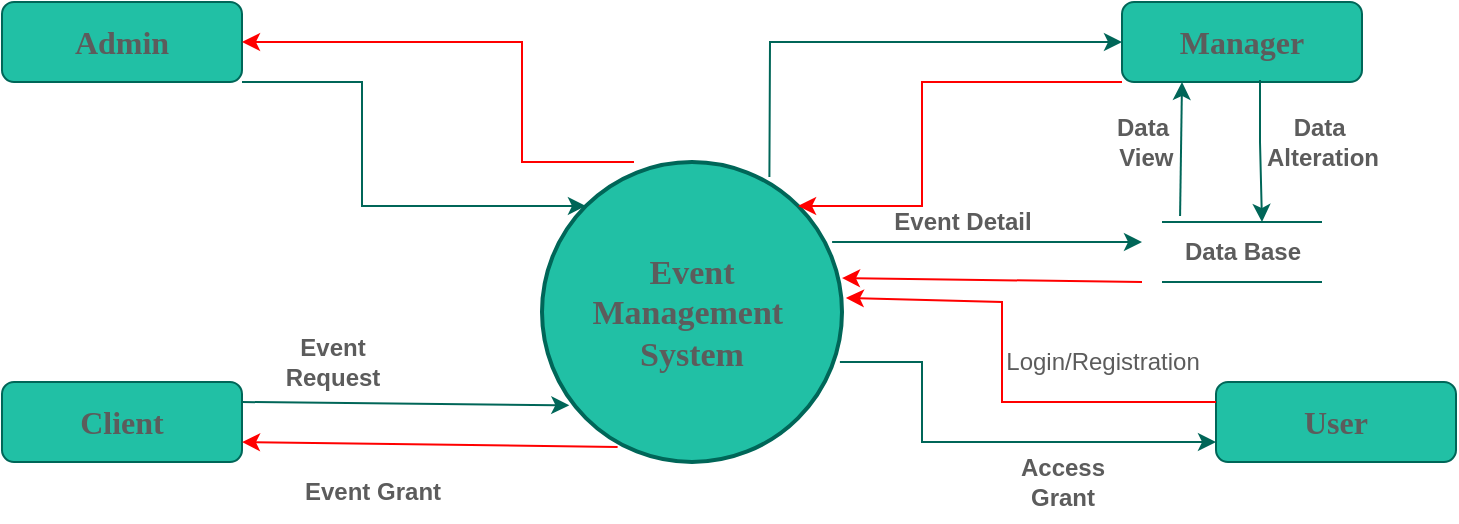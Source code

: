 <mxfile version="20.5.1" type="device"><diagram id="qeii_Y5RD2pNc3g94dFo" name="Page-1"><mxGraphModel dx="868" dy="450" grid="1" gridSize="10" guides="1" tooltips="1" connect="1" arrows="1" fold="1" page="1" pageScale="1" pageWidth="827" pageHeight="1169" math="0" shadow="0"><root><mxCell id="0"/><mxCell id="1" parent="0"/><mxCell id="Jx9gVHJout-dhpogScAy-2" value="&lt;b&gt;Manager&lt;br&gt;&lt;/b&gt;" style="whiteSpace=wrap;html=1;fontFamily=Times New Roman;fontSize=16;rounded=1;fillColor=#21C0A5;strokeColor=#006658;fontColor=#5C5C5C;" parent="1" vertex="1"><mxGeometry x="660" y="120" width="120" height="40" as="geometry"/></mxCell><mxCell id="Jx9gVHJout-dhpogScAy-4" value="&lt;b&gt;Admin&lt;br&gt;&lt;/b&gt;" style="whiteSpace=wrap;html=1;fontFamily=Times New Roman;fontSize=16;rounded=1;fillColor=#21C0A5;strokeColor=#006658;fontColor=#5C5C5C;" parent="1" vertex="1"><mxGeometry x="100" y="120" width="120" height="40" as="geometry"/></mxCell><mxCell id="Jx9gVHJout-dhpogScAy-5" value="&lt;b&gt;User&lt;br&gt;&lt;/b&gt;" style="whiteSpace=wrap;html=1;fontFamily=Times New Roman;fontSize=16;rounded=1;fillStyle=solid;fillColor=#21C0A5;strokeColor=#006658;fontColor=#5C5C5C;" parent="1" vertex="1"><mxGeometry x="707" y="310" width="120" height="40" as="geometry"/></mxCell><mxCell id="Jx9gVHJout-dhpogScAy-7" value="&lt;b&gt;Client&lt;/b&gt;" style="whiteSpace=wrap;html=1;fontFamily=Times New Roman;fontSize=16;rounded=1;fillColor=#21C0A5;strokeColor=#006658;fontColor=#5C5C5C;" parent="1" vertex="1"><mxGeometry x="100" y="310" width="120" height="40" as="geometry"/></mxCell><mxCell id="Jx9gVHJout-dhpogScAy-1" value="&lt;b style=&quot;font-size: 17px;&quot;&gt;Event&lt;br style=&quot;font-size: 17px;&quot;&gt;Management&amp;nbsp;&lt;br style=&quot;font-size: 17px;&quot;&gt;System&lt;/b&gt;" style="ellipse;html=1;aspect=fixed;fontFamily=Times New Roman;spacingTop=2;verticalAlign=middle;fontSize=17;labelBackgroundColor=none;labelBorderColor=none;whiteSpace=wrap;strokeWidth=2;perimeterSpacing=0;shadow=0;rounded=1;fillColor=#21C0A5;strokeColor=#006658;fontColor=#5C5C5C;" parent="1" vertex="1"><mxGeometry x="370" y="200" width="150" height="150" as="geometry"/></mxCell><mxCell id="AV6Vh3AYOePINE8sZLRB-1" value="" style="endArrow=classic;html=1;rounded=0;entryX=1;entryY=0.5;entryDx=0;entryDy=0;strokeColor=#FF0000;fontColor=#5C5C5C;" edge="1" parent="1" target="Jx9gVHJout-dhpogScAy-4"><mxGeometry width="50" height="50" relative="1" as="geometry"><mxPoint x="416" y="200" as="sourcePoint"/><mxPoint x="350" y="160" as="targetPoint"/><Array as="points"><mxPoint x="360" y="200"/><mxPoint x="360" y="140"/></Array></mxGeometry></mxCell><mxCell id="AV6Vh3AYOePINE8sZLRB-2" value="" style="endArrow=classic;html=1;rounded=0;entryX=0;entryY=0;entryDx=0;entryDy=0;exitX=1;exitY=1;exitDx=0;exitDy=0;strokeColor=#006658;fontColor=#5C5C5C;" edge="1" parent="1" source="Jx9gVHJout-dhpogScAy-4" target="Jx9gVHJout-dhpogScAy-1"><mxGeometry width="50" height="50" relative="1" as="geometry"><mxPoint x="280" y="160" as="sourcePoint"/><mxPoint x="150" y="230" as="targetPoint"/><Array as="points"><mxPoint x="280" y="160"/><mxPoint x="280" y="222"/></Array></mxGeometry></mxCell><mxCell id="AV6Vh3AYOePINE8sZLRB-3" value="" style="endArrow=classic;html=1;rounded=0;exitX=1;exitY=0.25;exitDx=0;exitDy=0;entryX=0.091;entryY=0.811;entryDx=0;entryDy=0;entryPerimeter=0;strokeColor=#006658;fontColor=#5C5C5C;" edge="1" parent="1" source="Jx9gVHJout-dhpogScAy-7" target="Jx9gVHJout-dhpogScAy-1"><mxGeometry width="50" height="50" relative="1" as="geometry"><mxPoint x="340" y="290" as="sourcePoint"/><mxPoint x="390" y="240" as="targetPoint"/></mxGeometry></mxCell><mxCell id="AV6Vh3AYOePINE8sZLRB-4" value="" style="endArrow=classic;html=1;rounded=0;exitX=0.252;exitY=0.95;exitDx=0;exitDy=0;exitPerimeter=0;entryX=1;entryY=0.75;entryDx=0;entryDy=0;strokeColor=#FF0000;fontColor=#5C5C5C;" edge="1" parent="1" source="Jx9gVHJout-dhpogScAy-1" target="Jx9gVHJout-dhpogScAy-7"><mxGeometry width="50" height="50" relative="1" as="geometry"><mxPoint x="340" y="290" as="sourcePoint"/><mxPoint x="390" y="240" as="targetPoint"/></mxGeometry></mxCell><mxCell id="AV6Vh3AYOePINE8sZLRB-5" value="&lt;b&gt;Event&lt;br&gt;Request&lt;/b&gt;" style="text;html=1;align=center;verticalAlign=middle;resizable=0;points=[];autosize=1;strokeColor=none;fillColor=none;fontColor=#5C5C5C;" vertex="1" parent="1"><mxGeometry x="230" y="280" width="70" height="40" as="geometry"/></mxCell><mxCell id="AV6Vh3AYOePINE8sZLRB-6" value="&lt;b&gt;Event Grant&lt;/b&gt;" style="text;html=1;align=center;verticalAlign=middle;resizable=0;points=[];autosize=1;strokeColor=none;fillColor=none;fontColor=#5C5C5C;" vertex="1" parent="1"><mxGeometry x="240" y="350" width="90" height="30" as="geometry"/></mxCell><mxCell id="AV6Vh3AYOePINE8sZLRB-7" value="" style="endArrow=classic;html=1;rounded=0;strokeColor=#006658;entryX=0;entryY=0.5;entryDx=0;entryDy=0;exitX=0.758;exitY=0.05;exitDx=0;exitDy=0;exitPerimeter=0;fontColor=#5C5C5C;" edge="1" parent="1" source="Jx9gVHJout-dhpogScAy-1" target="Jx9gVHJout-dhpogScAy-2"><mxGeometry width="50" height="50" relative="1" as="geometry"><mxPoint x="530" y="290" as="sourcePoint"/><mxPoint x="580" y="240" as="targetPoint"/><Array as="points"><mxPoint x="484" y="140"/></Array></mxGeometry></mxCell><mxCell id="AV6Vh3AYOePINE8sZLRB-8" value="" style="endArrow=classic;html=1;rounded=0;strokeColor=#FF0000;entryX=1;entryY=0;entryDx=0;entryDy=0;exitX=0;exitY=1;exitDx=0;exitDy=0;fontColor=#5C5C5C;" edge="1" parent="1" source="Jx9gVHJout-dhpogScAy-2" target="Jx9gVHJout-dhpogScAy-1"><mxGeometry width="50" height="50" relative="1" as="geometry"><mxPoint x="530" y="230" as="sourcePoint"/><mxPoint x="580" y="180" as="targetPoint"/><Array as="points"><mxPoint x="560" y="160"/><mxPoint x="560" y="222"/></Array></mxGeometry></mxCell><mxCell id="AV6Vh3AYOePINE8sZLRB-9" value="" style="endArrow=classic;html=1;rounded=0;strokeColor=#FF0000;entryX=1.013;entryY=0.453;entryDx=0;entryDy=0;entryPerimeter=0;exitX=0;exitY=0.25;exitDx=0;exitDy=0;fontColor=#5C5C5C;" edge="1" parent="1" source="Jx9gVHJout-dhpogScAy-5" target="Jx9gVHJout-dhpogScAy-1"><mxGeometry width="50" height="50" relative="1" as="geometry"><mxPoint x="700" y="320" as="sourcePoint"/><mxPoint x="670" y="270" as="targetPoint"/><Array as="points"><mxPoint x="600" y="320"/><mxPoint x="600" y="270"/></Array></mxGeometry></mxCell><mxCell id="AV6Vh3AYOePINE8sZLRB-10" value="" style="endArrow=classic;html=1;rounded=0;strokeColor=#006658;entryX=0;entryY=0.75;entryDx=0;entryDy=0;exitX=0.993;exitY=0.667;exitDx=0;exitDy=0;exitPerimeter=0;fontColor=#5C5C5C;" edge="1" parent="1" source="Jx9gVHJout-dhpogScAy-1" target="Jx9gVHJout-dhpogScAy-5"><mxGeometry width="50" height="50" relative="1" as="geometry"><mxPoint x="610" y="440" as="sourcePoint"/><mxPoint x="660" y="390" as="targetPoint"/><Array as="points"><mxPoint x="560" y="300"/><mxPoint x="560" y="340"/></Array></mxGeometry></mxCell><mxCell id="AV6Vh3AYOePINE8sZLRB-11" value="" style="endArrow=none;html=1;rounded=0;strokeColor=#006658;fontColor=#5C5C5C;" edge="1" parent="1"><mxGeometry width="50" height="50" relative="1" as="geometry"><mxPoint x="680" y="230" as="sourcePoint"/><mxPoint x="760" y="230" as="targetPoint"/></mxGeometry></mxCell><mxCell id="AV6Vh3AYOePINE8sZLRB-12" value="" style="endArrow=none;html=1;rounded=0;strokeColor=#006658;fontColor=#5C5C5C;" edge="1" parent="1"><mxGeometry width="50" height="50" relative="1" as="geometry"><mxPoint x="680" y="260" as="sourcePoint"/><mxPoint x="760" y="260" as="targetPoint"/></mxGeometry></mxCell><mxCell id="AV6Vh3AYOePINE8sZLRB-13" value="&lt;b&gt;Data Base&lt;/b&gt;" style="text;html=1;align=center;verticalAlign=middle;resizable=0;points=[];autosize=1;strokeColor=none;fillColor=none;fontColor=#5C5C5C;" vertex="1" parent="1"><mxGeometry x="680" y="230" width="80" height="30" as="geometry"/></mxCell><mxCell id="AV6Vh3AYOePINE8sZLRB-14" value="" style="endArrow=classic;html=1;rounded=0;strokeColor=#006658;entryX=0.25;entryY=1;entryDx=0;entryDy=0;exitX=0.113;exitY=-0.1;exitDx=0;exitDy=0;exitPerimeter=0;fontColor=#5C5C5C;" edge="1" parent="1" source="AV6Vh3AYOePINE8sZLRB-13" target="Jx9gVHJout-dhpogScAy-2"><mxGeometry width="50" height="50" relative="1" as="geometry"><mxPoint x="680" y="220" as="sourcePoint"/><mxPoint x="730" y="170" as="targetPoint"/></mxGeometry></mxCell><mxCell id="AV6Vh3AYOePINE8sZLRB-15" value="" style="endArrow=classic;html=1;rounded=0;strokeColor=#006658;exitX=0.575;exitY=0.975;exitDx=0;exitDy=0;exitPerimeter=0;fontColor=#5C5C5C;" edge="1" parent="1" source="Jx9gVHJout-dhpogScAy-2"><mxGeometry width="50" height="50" relative="1" as="geometry"><mxPoint x="710" y="220" as="sourcePoint"/><mxPoint x="730" y="230" as="targetPoint"/><Array as="points"><mxPoint x="729" y="190"/></Array></mxGeometry></mxCell><mxCell id="AV6Vh3AYOePINE8sZLRB-16" value="&lt;b&gt;Data&lt;br&gt;&amp;nbsp;View&lt;/b&gt;" style="text;html=1;align=center;verticalAlign=middle;resizable=0;points=[];autosize=1;strokeColor=none;fillColor=none;fontColor=#5C5C5C;" vertex="1" parent="1"><mxGeometry x="645" y="170" width="50" height="40" as="geometry"/></mxCell><mxCell id="AV6Vh3AYOePINE8sZLRB-17" value="&lt;b&gt;Data&amp;nbsp;&lt;br&gt;Alteration&lt;/b&gt;" style="text;html=1;align=center;verticalAlign=middle;resizable=0;points=[];autosize=1;strokeColor=none;fillColor=none;fontColor=#5C5C5C;" vertex="1" parent="1"><mxGeometry x="720" y="170" width="80" height="40" as="geometry"/></mxCell><mxCell id="AV6Vh3AYOePINE8sZLRB-18" value="" style="endArrow=classic;html=1;rounded=0;strokeColor=#006658;exitX=0.967;exitY=0.267;exitDx=0;exitDy=0;exitPerimeter=0;fontColor=#5C5C5C;" edge="1" parent="1" source="Jx9gVHJout-dhpogScAy-1"><mxGeometry width="50" height="50" relative="1" as="geometry"><mxPoint x="580" y="270" as="sourcePoint"/><mxPoint x="670" y="240" as="targetPoint"/></mxGeometry></mxCell><mxCell id="AV6Vh3AYOePINE8sZLRB-19" value="" style="endArrow=classic;html=1;rounded=0;strokeColor=#FF0000;entryX=1;entryY=0.387;entryDx=0;entryDy=0;entryPerimeter=0;fontColor=#5C5C5C;" edge="1" parent="1" target="Jx9gVHJout-dhpogScAy-1"><mxGeometry width="50" height="50" relative="1" as="geometry"><mxPoint x="670" y="260" as="sourcePoint"/><mxPoint x="700" y="250" as="targetPoint"/></mxGeometry></mxCell><mxCell id="AV6Vh3AYOePINE8sZLRB-20" value="&lt;b&gt;Event Detail&lt;/b&gt;" style="text;html=1;align=center;verticalAlign=middle;resizable=0;points=[];autosize=1;strokeColor=none;fillColor=none;fontColor=#5C5C5C;" vertex="1" parent="1"><mxGeometry x="535" y="215" width="90" height="30" as="geometry"/></mxCell><mxCell id="AV6Vh3AYOePINE8sZLRB-21" value="Login/Registration" style="text;html=1;align=center;verticalAlign=middle;resizable=0;points=[];autosize=1;strokeColor=none;fillColor=none;fontColor=#5C5C5C;" vertex="1" parent="1"><mxGeometry x="590" y="285" width="120" height="30" as="geometry"/></mxCell><mxCell id="AV6Vh3AYOePINE8sZLRB-22" value="&lt;b&gt;Access&lt;br&gt;Grant&lt;/b&gt;" style="text;html=1;align=center;verticalAlign=middle;resizable=0;points=[];autosize=1;strokeColor=none;fillColor=none;fontColor=#5C5C5C;" vertex="1" parent="1"><mxGeometry x="595" y="340" width="70" height="40" as="geometry"/></mxCell></root></mxGraphModel></diagram></mxfile>
